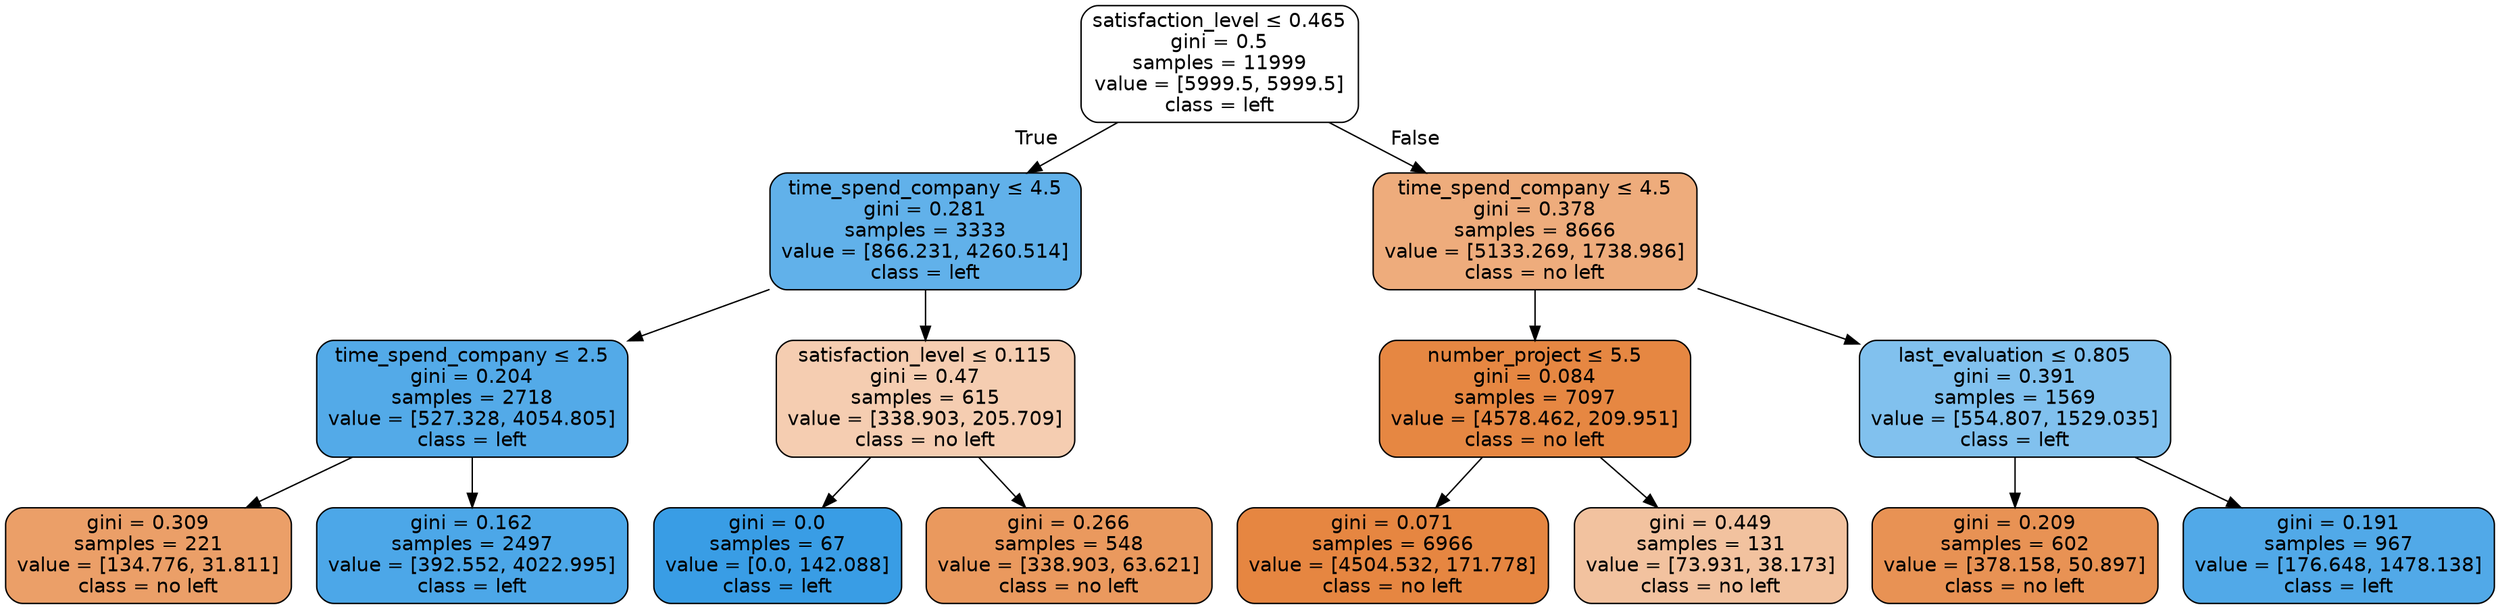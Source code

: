 digraph Tree {
node [shape=box, style="filled, rounded", color="black", fontname=helvetica] ;
edge [fontname=helvetica] ;
0 [label=<satisfaction_level &le; 0.465<br/>gini = 0.5<br/>samples = 11999<br/>value = [5999.5, 5999.5]<br/>class = left>, fillcolor="#ffffff"] ;
1 [label=<time_spend_company &le; 4.5<br/>gini = 0.281<br/>samples = 3333<br/>value = [866.231, 4260.514]<br/>class = left>, fillcolor="#61b1ea"] ;
0 -> 1 [labeldistance=2.5, labelangle=45, headlabel="True"] ;
2 [label=<time_spend_company &le; 2.5<br/>gini = 0.204<br/>samples = 2718<br/>value = [527.328, 4054.805]<br/>class = left>, fillcolor="#53aae8"] ;
1 -> 2 ;
3 [label=<gini = 0.309<br/>samples = 221<br/>value = [134.776, 31.811]<br/>class = no left>, fillcolor="#eb9f68"] ;
2 -> 3 ;
4 [label=<gini = 0.162<br/>samples = 2497<br/>value = [392.552, 4022.995]<br/>class = left>, fillcolor="#4ca7e8"] ;
2 -> 4 ;
5 [label=<satisfaction_level &le; 0.115<br/>gini = 0.47<br/>samples = 615<br/>value = [338.903, 205.709]<br/>class = no left>, fillcolor="#f5cdb1"] ;
1 -> 5 ;
6 [label=<gini = 0.0<br/>samples = 67<br/>value = [0.0, 142.088]<br/>class = left>, fillcolor="#399de5"] ;
5 -> 6 ;
7 [label=<gini = 0.266<br/>samples = 548<br/>value = [338.903, 63.621]<br/>class = no left>, fillcolor="#ea995e"] ;
5 -> 7 ;
8 [label=<time_spend_company &le; 4.5<br/>gini = 0.378<br/>samples = 8666<br/>value = [5133.269, 1738.986]<br/>class = no left>, fillcolor="#eeac7c"] ;
0 -> 8 [labeldistance=2.5, labelangle=-45, headlabel="False"] ;
9 [label=<number_project &le; 5.5<br/>gini = 0.084<br/>samples = 7097<br/>value = [4578.462, 209.951]<br/>class = no left>, fillcolor="#e68742"] ;
8 -> 9 ;
10 [label=<gini = 0.071<br/>samples = 6966<br/>value = [4504.532, 171.778]<br/>class = no left>, fillcolor="#e68641"] ;
9 -> 10 ;
11 [label=<gini = 0.449<br/>samples = 131<br/>value = [73.931, 38.173]<br/>class = no left>, fillcolor="#f2c29f"] ;
9 -> 11 ;
12 [label=<last_evaluation &le; 0.805<br/>gini = 0.391<br/>samples = 1569<br/>value = [554.807, 1529.035]<br/>class = left>, fillcolor="#81c1ee"] ;
8 -> 12 ;
13 [label=<gini = 0.209<br/>samples = 602<br/>value = [378.158, 50.897]<br/>class = no left>, fillcolor="#e89254"] ;
12 -> 13 ;
14 [label=<gini = 0.191<br/>samples = 967<br/>value = [176.648, 1478.138]<br/>class = left>, fillcolor="#51a9e8"] ;
12 -> 14 ;
}